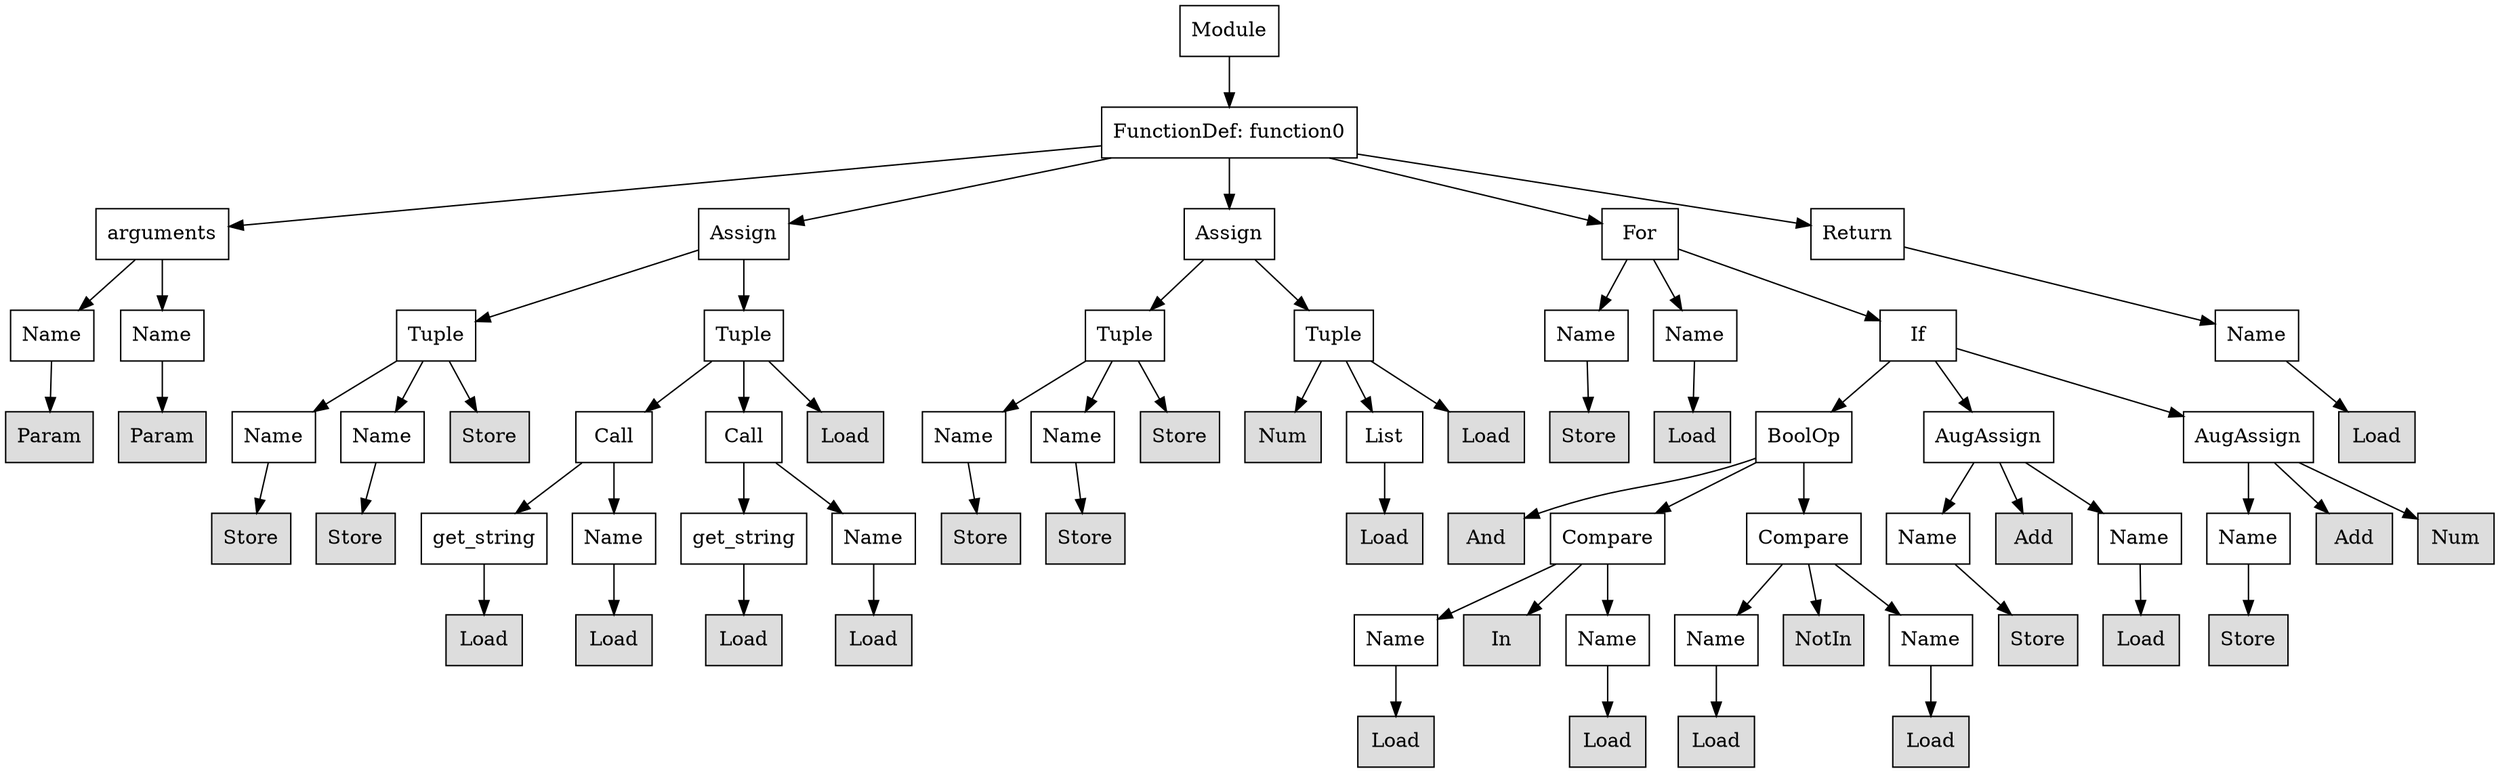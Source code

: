 digraph G {
n0 [shape=rect, label="Module"];
n1 [shape=rect, label="FunctionDef: function0"];
n2 [shape=rect, label="arguments"];
n3 [shape=rect, label="Assign"];
n4 [shape=rect, label="Assign"];
n5 [shape=rect, label="For"];
n6 [shape=rect, label="Return"];
n7 [shape=rect, label="Name"];
n8 [shape=rect, label="Name"];
n9 [shape=rect, label="Tuple"];
n10 [shape=rect, label="Tuple"];
n11 [shape=rect, label="Tuple"];
n12 [shape=rect, label="Tuple"];
n13 [shape=rect, label="Name"];
n14 [shape=rect, label="Name"];
n15 [shape=rect, label="If"];
n16 [shape=rect, label="Name"];
n17 [shape=rect, label="Param" style="filled" fillcolor="#dddddd"];
n18 [shape=rect, label="Param" style="filled" fillcolor="#dddddd"];
n19 [shape=rect, label="Name"];
n20 [shape=rect, label="Name"];
n21 [shape=rect, label="Store" style="filled" fillcolor="#dddddd"];
n22 [shape=rect, label="Call"];
n23 [shape=rect, label="Call"];
n24 [shape=rect, label="Load" style="filled" fillcolor="#dddddd"];
n25 [shape=rect, label="Name"];
n26 [shape=rect, label="Name"];
n27 [shape=rect, label="Store" style="filled" fillcolor="#dddddd"];
n28 [shape=rect, label="Num" style="filled" fillcolor="#dddddd"];
n29 [shape=rect, label="List"];
n30 [shape=rect, label="Load" style="filled" fillcolor="#dddddd"];
n31 [shape=rect, label="Store" style="filled" fillcolor="#dddddd"];
n32 [shape=rect, label="Load" style="filled" fillcolor="#dddddd"];
n33 [shape=rect, label="BoolOp"];
n34 [shape=rect, label="AugAssign"];
n35 [shape=rect, label="AugAssign"];
n36 [shape=rect, label="Load" style="filled" fillcolor="#dddddd"];
n37 [shape=rect, label="Store" style="filled" fillcolor="#dddddd"];
n38 [shape=rect, label="Store" style="filled" fillcolor="#dddddd"];
n39 [shape=rect, label="get_string"];
n40 [shape=rect, label="Name"];
n41 [shape=rect, label="get_string"];
n42 [shape=rect, label="Name"];
n43 [shape=rect, label="Store" style="filled" fillcolor="#dddddd"];
n44 [shape=rect, label="Store" style="filled" fillcolor="#dddddd"];
n45 [shape=rect, label="Load" style="filled" fillcolor="#dddddd"];
n46 [shape=rect, label="And" style="filled" fillcolor="#dddddd"];
n47 [shape=rect, label="Compare"];
n48 [shape=rect, label="Compare"];
n49 [shape=rect, label="Name"];
n50 [shape=rect, label="Add" style="filled" fillcolor="#dddddd"];
n51 [shape=rect, label="Name"];
n52 [shape=rect, label="Name"];
n53 [shape=rect, label="Add" style="filled" fillcolor="#dddddd"];
n54 [shape=rect, label="Num" style="filled" fillcolor="#dddddd"];
n55 [shape=rect, label="Load" style="filled" fillcolor="#dddddd"];
n56 [shape=rect, label="Load" style="filled" fillcolor="#dddddd"];
n57 [shape=rect, label="Load" style="filled" fillcolor="#dddddd"];
n58 [shape=rect, label="Load" style="filled" fillcolor="#dddddd"];
n59 [shape=rect, label="Name"];
n60 [shape=rect, label="In" style="filled" fillcolor="#dddddd"];
n61 [shape=rect, label="Name"];
n62 [shape=rect, label="Name"];
n63 [shape=rect, label="NotIn" style="filled" fillcolor="#dddddd"];
n64 [shape=rect, label="Name"];
n65 [shape=rect, label="Store" style="filled" fillcolor="#dddddd"];
n66 [shape=rect, label="Load" style="filled" fillcolor="#dddddd"];
n67 [shape=rect, label="Store" style="filled" fillcolor="#dddddd"];
n68 [shape=rect, label="Load" style="filled" fillcolor="#dddddd"];
n69 [shape=rect, label="Load" style="filled" fillcolor="#dddddd"];
n70 [shape=rect, label="Load" style="filled" fillcolor="#dddddd"];
n71 [shape=rect, label="Load" style="filled" fillcolor="#dddddd"];
n0 -> n1;
n1 -> n2;
n1 -> n3;
n1 -> n4;
n1 -> n5;
n1 -> n6;
n2 -> n7;
n2 -> n8;
n3 -> n9;
n3 -> n10;
n4 -> n11;
n4 -> n12;
n5 -> n13;
n5 -> n14;
n5 -> n15;
n6 -> n16;
n7 -> n17;
n8 -> n18;
n9 -> n19;
n9 -> n20;
n9 -> n21;
n10 -> n22;
n10 -> n23;
n10 -> n24;
n11 -> n25;
n11 -> n26;
n11 -> n27;
n12 -> n28;
n12 -> n29;
n12 -> n30;
n13 -> n31;
n14 -> n32;
n15 -> n33;
n15 -> n34;
n15 -> n35;
n16 -> n36;
n19 -> n37;
n20 -> n38;
n22 -> n39;
n22 -> n40;
n23 -> n41;
n23 -> n42;
n25 -> n43;
n26 -> n44;
n29 -> n45;
n33 -> n46;
n33 -> n47;
n33 -> n48;
n34 -> n49;
n34 -> n50;
n34 -> n51;
n35 -> n52;
n35 -> n53;
n35 -> n54;
n39 -> n55;
n40 -> n56;
n41 -> n57;
n42 -> n58;
n47 -> n59;
n47 -> n60;
n47 -> n61;
n48 -> n62;
n48 -> n63;
n48 -> n64;
n49 -> n65;
n51 -> n66;
n52 -> n67;
n59 -> n68;
n61 -> n69;
n62 -> n70;
n64 -> n71;
}
